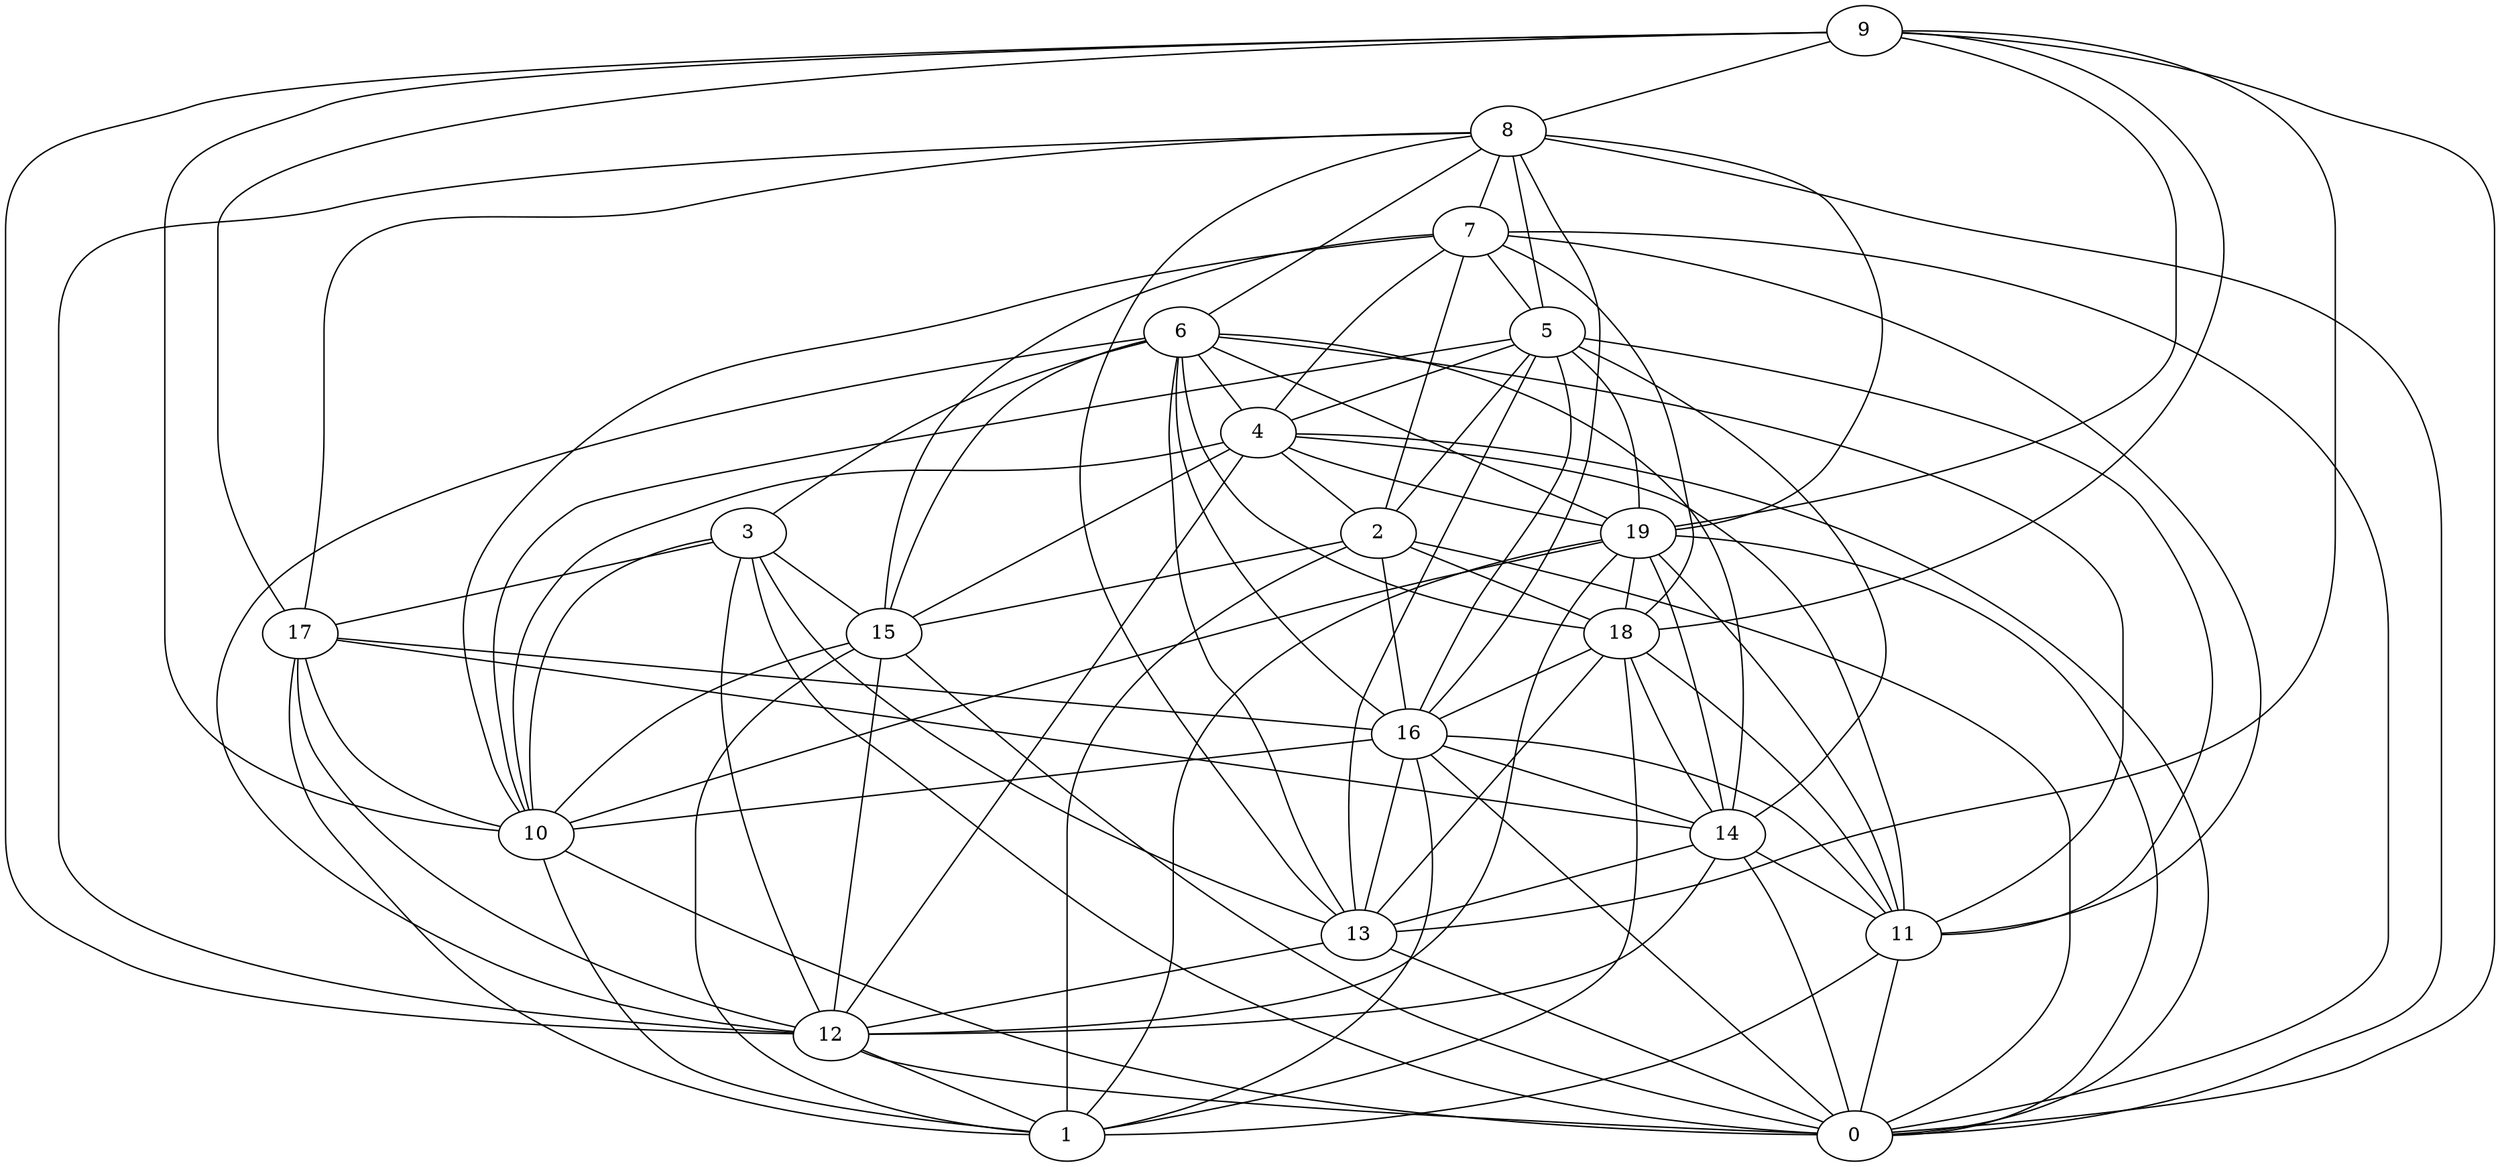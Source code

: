 digraph GG_graph {

subgraph G_graph {
edge [color = black]
"8" -> "17" [dir = none]
"8" -> "7" [dir = none]
"8" -> "19" [dir = none]
"4" -> "0" [dir = none]
"4" -> "11" [dir = none]
"10" -> "1" [dir = none]
"10" -> "0" [dir = none]
"2" -> "16" [dir = none]
"2" -> "15" [dir = none]
"5" -> "13" [dir = none]
"5" -> "14" [dir = none]
"5" -> "16" [dir = none]
"5" -> "10" [dir = none]
"5" -> "2" [dir = none]
"18" -> "16" [dir = none]
"9" -> "18" [dir = none]
"9" -> "19" [dir = none]
"9" -> "17" [dir = none]
"3" -> "17" [dir = none]
"16" -> "11" [dir = none]
"16" -> "0" [dir = none]
"7" -> "15" [dir = none]
"7" -> "11" [dir = none]
"7" -> "18" [dir = none]
"17" -> "1" [dir = none]
"15" -> "12" [dir = none]
"15" -> "10" [dir = none]
"15" -> "1" [dir = none]
"13" -> "12" [dir = none]
"12" -> "1" [dir = none]
"19" -> "12" [dir = none]
"19" -> "0" [dir = none]
"19" -> "10" [dir = none]
"19" -> "11" [dir = none]
"6" -> "3" [dir = none]
"6" -> "15" [dir = none]
"6" -> "4" [dir = none]
"6" -> "14" [dir = none]
"14" -> "12" [dir = none]
"3" -> "13" [dir = none]
"18" -> "14" [dir = none]
"3" -> "15" [dir = none]
"9" -> "8" [dir = none]
"16" -> "10" [dir = none]
"13" -> "0" [dir = none]
"19" -> "14" [dir = none]
"4" -> "15" [dir = none]
"7" -> "10" [dir = none]
"17" -> "10" [dir = none]
"8" -> "0" [dir = none]
"6" -> "16" [dir = none]
"6" -> "19" [dir = none]
"18" -> "13" [dir = none]
"4" -> "2" [dir = none]
"11" -> "0" [dir = none]
"8" -> "6" [dir = none]
"7" -> "2" [dir = none]
"18" -> "1" [dir = none]
"8" -> "5" [dir = none]
"16" -> "1" [dir = none]
"8" -> "16" [dir = none]
"15" -> "0" [dir = none]
"14" -> "11" [dir = none]
"3" -> "12" [dir = none]
"12" -> "0" [dir = none]
"9" -> "13" [dir = none]
"8" -> "12" [dir = none]
"4" -> "12" [dir = none]
"18" -> "11" [dir = none]
"5" -> "4" [dir = none]
"6" -> "11" [dir = none]
"19" -> "1" [dir = none]
"4" -> "10" [dir = none]
"6" -> "13" [dir = none]
"2" -> "0" [dir = none]
"9" -> "12" [dir = none]
"2" -> "18" [dir = none]
"7" -> "4" [dir = none]
"14" -> "0" [dir = none]
"16" -> "14" [dir = none]
"5" -> "11" [dir = none]
"7" -> "5" [dir = none]
"8" -> "13" [dir = none]
"16" -> "13" [dir = none]
"2" -> "1" [dir = none]
"6" -> "12" [dir = none]
"3" -> "10" [dir = none]
"6" -> "18" [dir = none]
"17" -> "12" [dir = none]
"3" -> "0" [dir = none]
"19" -> "18" [dir = none]
"11" -> "1" [dir = none]
"17" -> "16" [dir = none]
"7" -> "0" [dir = none]
"9" -> "0" [dir = none]
"9" -> "10" [dir = none]
"4" -> "19" [dir = none]
"14" -> "13" [dir = none]
"5" -> "19" [dir = none]
"17" -> "14" [dir = none]
}

}
